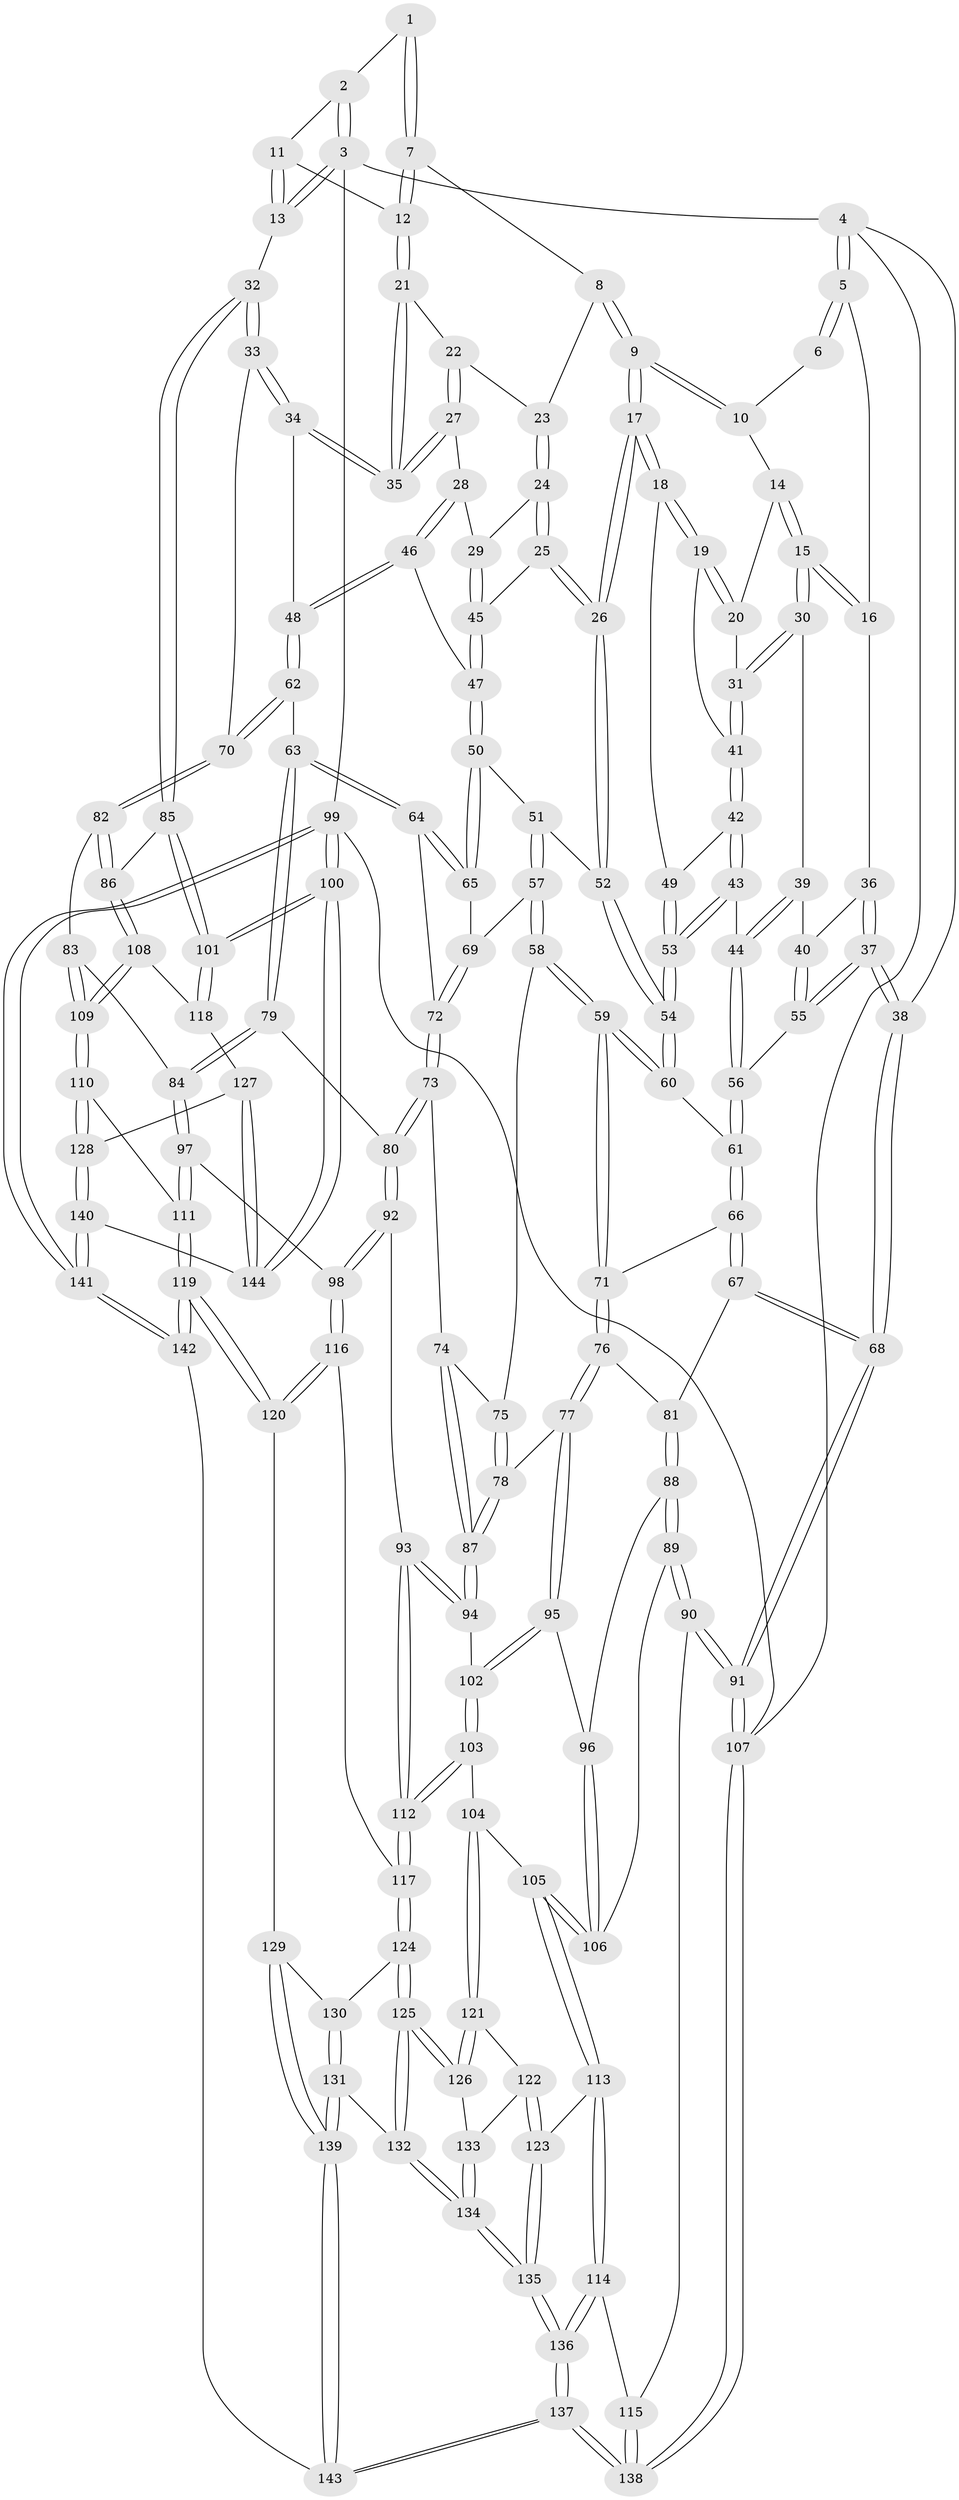 // coarse degree distribution, {3: 0.14942528735632185, 4: 0.3563218390804598, 5: 0.40229885057471265, 6: 0.09195402298850575}
// Generated by graph-tools (version 1.1) at 2025/24/03/03/25 07:24:39]
// undirected, 144 vertices, 357 edges
graph export_dot {
graph [start="1"]
  node [color=gray90,style=filled];
  1 [pos="+0.5892988321926016+0"];
  2 [pos="+0.8154614362030961+0"];
  3 [pos="+1+0"];
  4 [pos="+0+0"];
  5 [pos="+0+0"];
  6 [pos="+0.2778065687889603+0"];
  7 [pos="+0.5877021612947916+0"];
  8 [pos="+0.5725918586043794+0"];
  9 [pos="+0.4127539591552987+0.1308913516410714"];
  10 [pos="+0.2923188645299783+0"];
  11 [pos="+0.7623549716363897+0.028017047381238846"];
  12 [pos="+0.7310923866952738+0.06746094668788799"];
  13 [pos="+1+0.20506654004842115"];
  14 [pos="+0.28944947822646494+0"];
  15 [pos="+0.14936350597815315+0.09012613365547949"];
  16 [pos="+0.09830083302708689+0.051083919703501145"];
  17 [pos="+0.41250889677179214+0.1389727804797263"];
  18 [pos="+0.36207319450544606+0.14651158238931983"];
  19 [pos="+0.32391111635067416+0.13963769482315908"];
  20 [pos="+0.2513553613133541+0.048895532478018866"];
  21 [pos="+0.7289859257167379+0.07675569469001743"];
  22 [pos="+0.6539830787924354+0.0516032807683112"];
  23 [pos="+0.5915490994794115+0"];
  24 [pos="+0.5840980574661795+0.1003900402996074"];
  25 [pos="+0.46687443679105733+0.14635857936189056"];
  26 [pos="+0.4130302838720828+0.13966124702989266"];
  27 [pos="+0.6633149303974668+0.1450766371599033"];
  28 [pos="+0.6265323625684318+0.15358257070685372"];
  29 [pos="+0.6233012186213899+0.15129423850974558"];
  30 [pos="+0.15518339120238026+0.09659591934701742"];
  31 [pos="+0.1979921488670922+0.11354605666862831"];
  32 [pos="+1+0.2278047122517825"];
  33 [pos="+1+0.2509624459686971"];
  34 [pos="+0.8345730897190125+0.21494091279279098"];
  35 [pos="+0.7466688793046139+0.14787424014204847"];
  36 [pos="+0.0791487780545465+0.08080960893203763"];
  37 [pos="+0+0.1687208052949834"];
  38 [pos="+0+0.15439848985411211"];
  39 [pos="+0.13000645235321823+0.14037524802793655"];
  40 [pos="+0.05080092854256576+0.1795518334196967"];
  41 [pos="+0.22035205701893423+0.15556488664291257"];
  42 [pos="+0.2183482670408733+0.16358171563972734"];
  43 [pos="+0.1974607368884135+0.22084690572614055"];
  44 [pos="+0.1484300836650088+0.23708295935189835"];
  45 [pos="+0.5256458558926141+0.18407395934689771"];
  46 [pos="+0.6078313557934986+0.2689404236019627"];
  47 [pos="+0.5812510430371353+0.2752027575670683"];
  48 [pos="+0.6639814131748343+0.29127189448684654"];
  49 [pos="+0.29991682575935336+0.2158373451149196"];
  50 [pos="+0.5641040901828734+0.2880882580960721"];
  51 [pos="+0.42397119367535124+0.22411803373448444"];
  52 [pos="+0.4165436708410041+0.21217782090081508"];
  53 [pos="+0.2658781667838489+0.2779243934361424"];
  54 [pos="+0.2902945511856411+0.32954634112604225"];
  55 [pos="+0.0356755337565405+0.20304523003581795"];
  56 [pos="+0.10174633193945845+0.26538884850644023"];
  57 [pos="+0.4467882903273332+0.37729126952891023"];
  58 [pos="+0.4365215343245502+0.38196528030924376"];
  59 [pos="+0.29906512775527677+0.37574281689544425"];
  60 [pos="+0.28953179528658296+0.3510029965498351"];
  61 [pos="+0.09908098397252146+0.326461699875573"];
  62 [pos="+0.6777797677719397+0.4266263731419787"];
  63 [pos="+0.648595380534853+0.44890193672387607"];
  64 [pos="+0.6294681849231026+0.43940817764842616"];
  65 [pos="+0.5273916052677267+0.35627769401599346"];
  66 [pos="+0.06895352099123507+0.38431025494143517"];
  67 [pos="+0.031583814085420145+0.42228616680421666"];
  68 [pos="+0+0.46405667285456265"];
  69 [pos="+0.47189464344122195+0.37975547987386954"];
  70 [pos="+0.840498637017769+0.43059032705331307"];
  71 [pos="+0.27408817437687916+0.44007170463633183"];
  72 [pos="+0.507892086444992+0.4620241793003359"];
  73 [pos="+0.5066476778647656+0.5236862111837803"];
  74 [pos="+0.439281969931118+0.5198055586781755"];
  75 [pos="+0.42956172233086487+0.42164741536316186"];
  76 [pos="+0.2715810718906297+0.49066948726285814"];
  77 [pos="+0.2717497780337636+0.491039276306409"];
  78 [pos="+0.33628468973664033+0.5365441946159292"];
  79 [pos="+0.6347477364641764+0.5124045737550844"];
  80 [pos="+0.5178410049199748+0.5343355286592558"];
  81 [pos="+0.10728711238863607+0.502961113965267"];
  82 [pos="+0.8221917650768918+0.5273721004763606"];
  83 [pos="+0.7590500011547725+0.5957817911246727"];
  84 [pos="+0.6748995094993577+0.6044088563105222"];
  85 [pos="+1+0.554217757315775"];
  86 [pos="+0.9389511910472961+0.6396193536728005"];
  87 [pos="+0.36242852218282945+0.5631053497002906"];
  88 [pos="+0.11340547722982425+0.5967372182251235"];
  89 [pos="+0.050125385277377706+0.6797788117474631"];
  90 [pos="+0+0.7337941955207737"];
  91 [pos="+0+0.714084828516579"];
  92 [pos="+0.506808220268639+0.6814591481648015"];
  93 [pos="+0.5062414217346509+0.6813471274896923"];
  94 [pos="+0.37383217105379307+0.6244046321015105"];
  95 [pos="+0.22439495877699334+0.5790742803273382"];
  96 [pos="+0.1858656370617753+0.6017075759768373"];
  97 [pos="+0.6246891367201653+0.6868650584875622"];
  98 [pos="+0.5227881517491564+0.6944657723609405"];
  99 [pos="+1+1"];
  100 [pos="+1+1"];
  101 [pos="+1+0.9760275620813603"];
  102 [pos="+0.2993595180000904+0.698587971180506"];
  103 [pos="+0.2956841864577163+0.7057561031555953"];
  104 [pos="+0.23604157231414968+0.7311815976915599"];
  105 [pos="+0.23389212052881264+0.7309197337569745"];
  106 [pos="+0.215246111805012+0.7182441365475764"];
  107 [pos="+0+1"];
  108 [pos="+0.8667526083701899+0.7361036275008248"];
  109 [pos="+0.8499889491067091+0.739407391794784"];
  110 [pos="+0.7593150400247334+0.8194835321872022"];
  111 [pos="+0.7231957149067134+0.8199227820560672"];
  112 [pos="+0.35548147924400436+0.7759210754058281"];
  113 [pos="+0.1269761616669236+0.8326898692674791"];
  114 [pos="+0.0975602062873504+0.83334263600303"];
  115 [pos="+0.051217152213958304+0.820809053755127"];
  116 [pos="+0.5082736970367567+0.7624711354690016"];
  117 [pos="+0.3639448470261476+0.8024501436014495"];
  118 [pos="+0.9036350541027253+0.7628910725178886"];
  119 [pos="+0.6000186581983968+0.9487816778445463"];
  120 [pos="+0.5110465093800032+0.8621339345598185"];
  121 [pos="+0.24763949243876082+0.7996704959319536"];
  122 [pos="+0.18766566490340847+0.8572196990187104"];
  123 [pos="+0.15152366665914685+0.8487369127655445"];
  124 [pos="+0.3638733067580123+0.8124593162892167"];
  125 [pos="+0.2841057165485858+0.8636792584290035"];
  126 [pos="+0.28131963904001633+0.8616213921882904"];
  127 [pos="+0.9172456676754335+0.9194017843320967"];
  128 [pos="+0.806764793029539+0.8848567983777371"];
  129 [pos="+0.5025462801038344+0.863463738812803"];
  130 [pos="+0.37383942373472445+0.8247593009193197"];
  131 [pos="+0.38036353604839085+0.9262237416783512"];
  132 [pos="+0.2913162206105874+0.9124202503970339"];
  133 [pos="+0.20625981088776368+0.8712385420961885"];
  134 [pos="+0.21762915686732062+1"];
  135 [pos="+0.20402779562541987+1"];
  136 [pos="+0.1838822415429461+1"];
  137 [pos="+0.15932917815865363+1"];
  138 [pos="+0.07331785532517435+1"];
  139 [pos="+0.3877470870152047+0.9328817571196794"];
  140 [pos="+0.7949830556272435+1"];
  141 [pos="+0.7387192811380202+1"];
  142 [pos="+0.5878319631625181+1"];
  143 [pos="+0.43549361556088984+1"];
  144 [pos="+0.918433252219812+0.9201805465023689"];
  1 -- 2;
  1 -- 7;
  1 -- 7;
  2 -- 3;
  2 -- 3;
  2 -- 11;
  3 -- 4;
  3 -- 13;
  3 -- 13;
  3 -- 99;
  4 -- 5;
  4 -- 5;
  4 -- 38;
  4 -- 107;
  5 -- 6;
  5 -- 6;
  5 -- 16;
  6 -- 10;
  7 -- 8;
  7 -- 12;
  7 -- 12;
  8 -- 9;
  8 -- 9;
  8 -- 23;
  9 -- 10;
  9 -- 10;
  9 -- 17;
  9 -- 17;
  10 -- 14;
  11 -- 12;
  11 -- 13;
  11 -- 13;
  12 -- 21;
  12 -- 21;
  13 -- 32;
  14 -- 15;
  14 -- 15;
  14 -- 20;
  15 -- 16;
  15 -- 16;
  15 -- 30;
  15 -- 30;
  16 -- 36;
  17 -- 18;
  17 -- 18;
  17 -- 26;
  17 -- 26;
  18 -- 19;
  18 -- 19;
  18 -- 49;
  19 -- 20;
  19 -- 20;
  19 -- 41;
  20 -- 31;
  21 -- 22;
  21 -- 35;
  21 -- 35;
  22 -- 23;
  22 -- 27;
  22 -- 27;
  23 -- 24;
  23 -- 24;
  24 -- 25;
  24 -- 25;
  24 -- 29;
  25 -- 26;
  25 -- 26;
  25 -- 45;
  26 -- 52;
  26 -- 52;
  27 -- 28;
  27 -- 35;
  27 -- 35;
  28 -- 29;
  28 -- 46;
  28 -- 46;
  29 -- 45;
  29 -- 45;
  30 -- 31;
  30 -- 31;
  30 -- 39;
  31 -- 41;
  31 -- 41;
  32 -- 33;
  32 -- 33;
  32 -- 85;
  32 -- 85;
  33 -- 34;
  33 -- 34;
  33 -- 70;
  34 -- 35;
  34 -- 35;
  34 -- 48;
  36 -- 37;
  36 -- 37;
  36 -- 40;
  37 -- 38;
  37 -- 38;
  37 -- 55;
  37 -- 55;
  38 -- 68;
  38 -- 68;
  39 -- 40;
  39 -- 44;
  39 -- 44;
  40 -- 55;
  40 -- 55;
  41 -- 42;
  41 -- 42;
  42 -- 43;
  42 -- 43;
  42 -- 49;
  43 -- 44;
  43 -- 53;
  43 -- 53;
  44 -- 56;
  44 -- 56;
  45 -- 47;
  45 -- 47;
  46 -- 47;
  46 -- 48;
  46 -- 48;
  47 -- 50;
  47 -- 50;
  48 -- 62;
  48 -- 62;
  49 -- 53;
  49 -- 53;
  50 -- 51;
  50 -- 65;
  50 -- 65;
  51 -- 52;
  51 -- 57;
  51 -- 57;
  52 -- 54;
  52 -- 54;
  53 -- 54;
  53 -- 54;
  54 -- 60;
  54 -- 60;
  55 -- 56;
  56 -- 61;
  56 -- 61;
  57 -- 58;
  57 -- 58;
  57 -- 69;
  58 -- 59;
  58 -- 59;
  58 -- 75;
  59 -- 60;
  59 -- 60;
  59 -- 71;
  59 -- 71;
  60 -- 61;
  61 -- 66;
  61 -- 66;
  62 -- 63;
  62 -- 70;
  62 -- 70;
  63 -- 64;
  63 -- 64;
  63 -- 79;
  63 -- 79;
  64 -- 65;
  64 -- 65;
  64 -- 72;
  65 -- 69;
  66 -- 67;
  66 -- 67;
  66 -- 71;
  67 -- 68;
  67 -- 68;
  67 -- 81;
  68 -- 91;
  68 -- 91;
  69 -- 72;
  69 -- 72;
  70 -- 82;
  70 -- 82;
  71 -- 76;
  71 -- 76;
  72 -- 73;
  72 -- 73;
  73 -- 74;
  73 -- 80;
  73 -- 80;
  74 -- 75;
  74 -- 87;
  74 -- 87;
  75 -- 78;
  75 -- 78;
  76 -- 77;
  76 -- 77;
  76 -- 81;
  77 -- 78;
  77 -- 95;
  77 -- 95;
  78 -- 87;
  78 -- 87;
  79 -- 80;
  79 -- 84;
  79 -- 84;
  80 -- 92;
  80 -- 92;
  81 -- 88;
  81 -- 88;
  82 -- 83;
  82 -- 86;
  82 -- 86;
  83 -- 84;
  83 -- 109;
  83 -- 109;
  84 -- 97;
  84 -- 97;
  85 -- 86;
  85 -- 101;
  85 -- 101;
  86 -- 108;
  86 -- 108;
  87 -- 94;
  87 -- 94;
  88 -- 89;
  88 -- 89;
  88 -- 96;
  89 -- 90;
  89 -- 90;
  89 -- 106;
  90 -- 91;
  90 -- 91;
  90 -- 115;
  91 -- 107;
  91 -- 107;
  92 -- 93;
  92 -- 98;
  92 -- 98;
  93 -- 94;
  93 -- 94;
  93 -- 112;
  93 -- 112;
  94 -- 102;
  95 -- 96;
  95 -- 102;
  95 -- 102;
  96 -- 106;
  96 -- 106;
  97 -- 98;
  97 -- 111;
  97 -- 111;
  98 -- 116;
  98 -- 116;
  99 -- 100;
  99 -- 100;
  99 -- 141;
  99 -- 141;
  99 -- 107;
  100 -- 101;
  100 -- 101;
  100 -- 144;
  100 -- 144;
  101 -- 118;
  101 -- 118;
  102 -- 103;
  102 -- 103;
  103 -- 104;
  103 -- 112;
  103 -- 112;
  104 -- 105;
  104 -- 121;
  104 -- 121;
  105 -- 106;
  105 -- 106;
  105 -- 113;
  105 -- 113;
  107 -- 138;
  107 -- 138;
  108 -- 109;
  108 -- 109;
  108 -- 118;
  109 -- 110;
  109 -- 110;
  110 -- 111;
  110 -- 128;
  110 -- 128;
  111 -- 119;
  111 -- 119;
  112 -- 117;
  112 -- 117;
  113 -- 114;
  113 -- 114;
  113 -- 123;
  114 -- 115;
  114 -- 136;
  114 -- 136;
  115 -- 138;
  115 -- 138;
  116 -- 117;
  116 -- 120;
  116 -- 120;
  117 -- 124;
  117 -- 124;
  118 -- 127;
  119 -- 120;
  119 -- 120;
  119 -- 142;
  119 -- 142;
  120 -- 129;
  121 -- 122;
  121 -- 126;
  121 -- 126;
  122 -- 123;
  122 -- 123;
  122 -- 133;
  123 -- 135;
  123 -- 135;
  124 -- 125;
  124 -- 125;
  124 -- 130;
  125 -- 126;
  125 -- 126;
  125 -- 132;
  125 -- 132;
  126 -- 133;
  127 -- 128;
  127 -- 144;
  127 -- 144;
  128 -- 140;
  128 -- 140;
  129 -- 130;
  129 -- 139;
  129 -- 139;
  130 -- 131;
  130 -- 131;
  131 -- 132;
  131 -- 139;
  131 -- 139;
  132 -- 134;
  132 -- 134;
  133 -- 134;
  133 -- 134;
  134 -- 135;
  134 -- 135;
  135 -- 136;
  135 -- 136;
  136 -- 137;
  136 -- 137;
  137 -- 138;
  137 -- 138;
  137 -- 143;
  137 -- 143;
  139 -- 143;
  139 -- 143;
  140 -- 141;
  140 -- 141;
  140 -- 144;
  141 -- 142;
  141 -- 142;
  142 -- 143;
}
